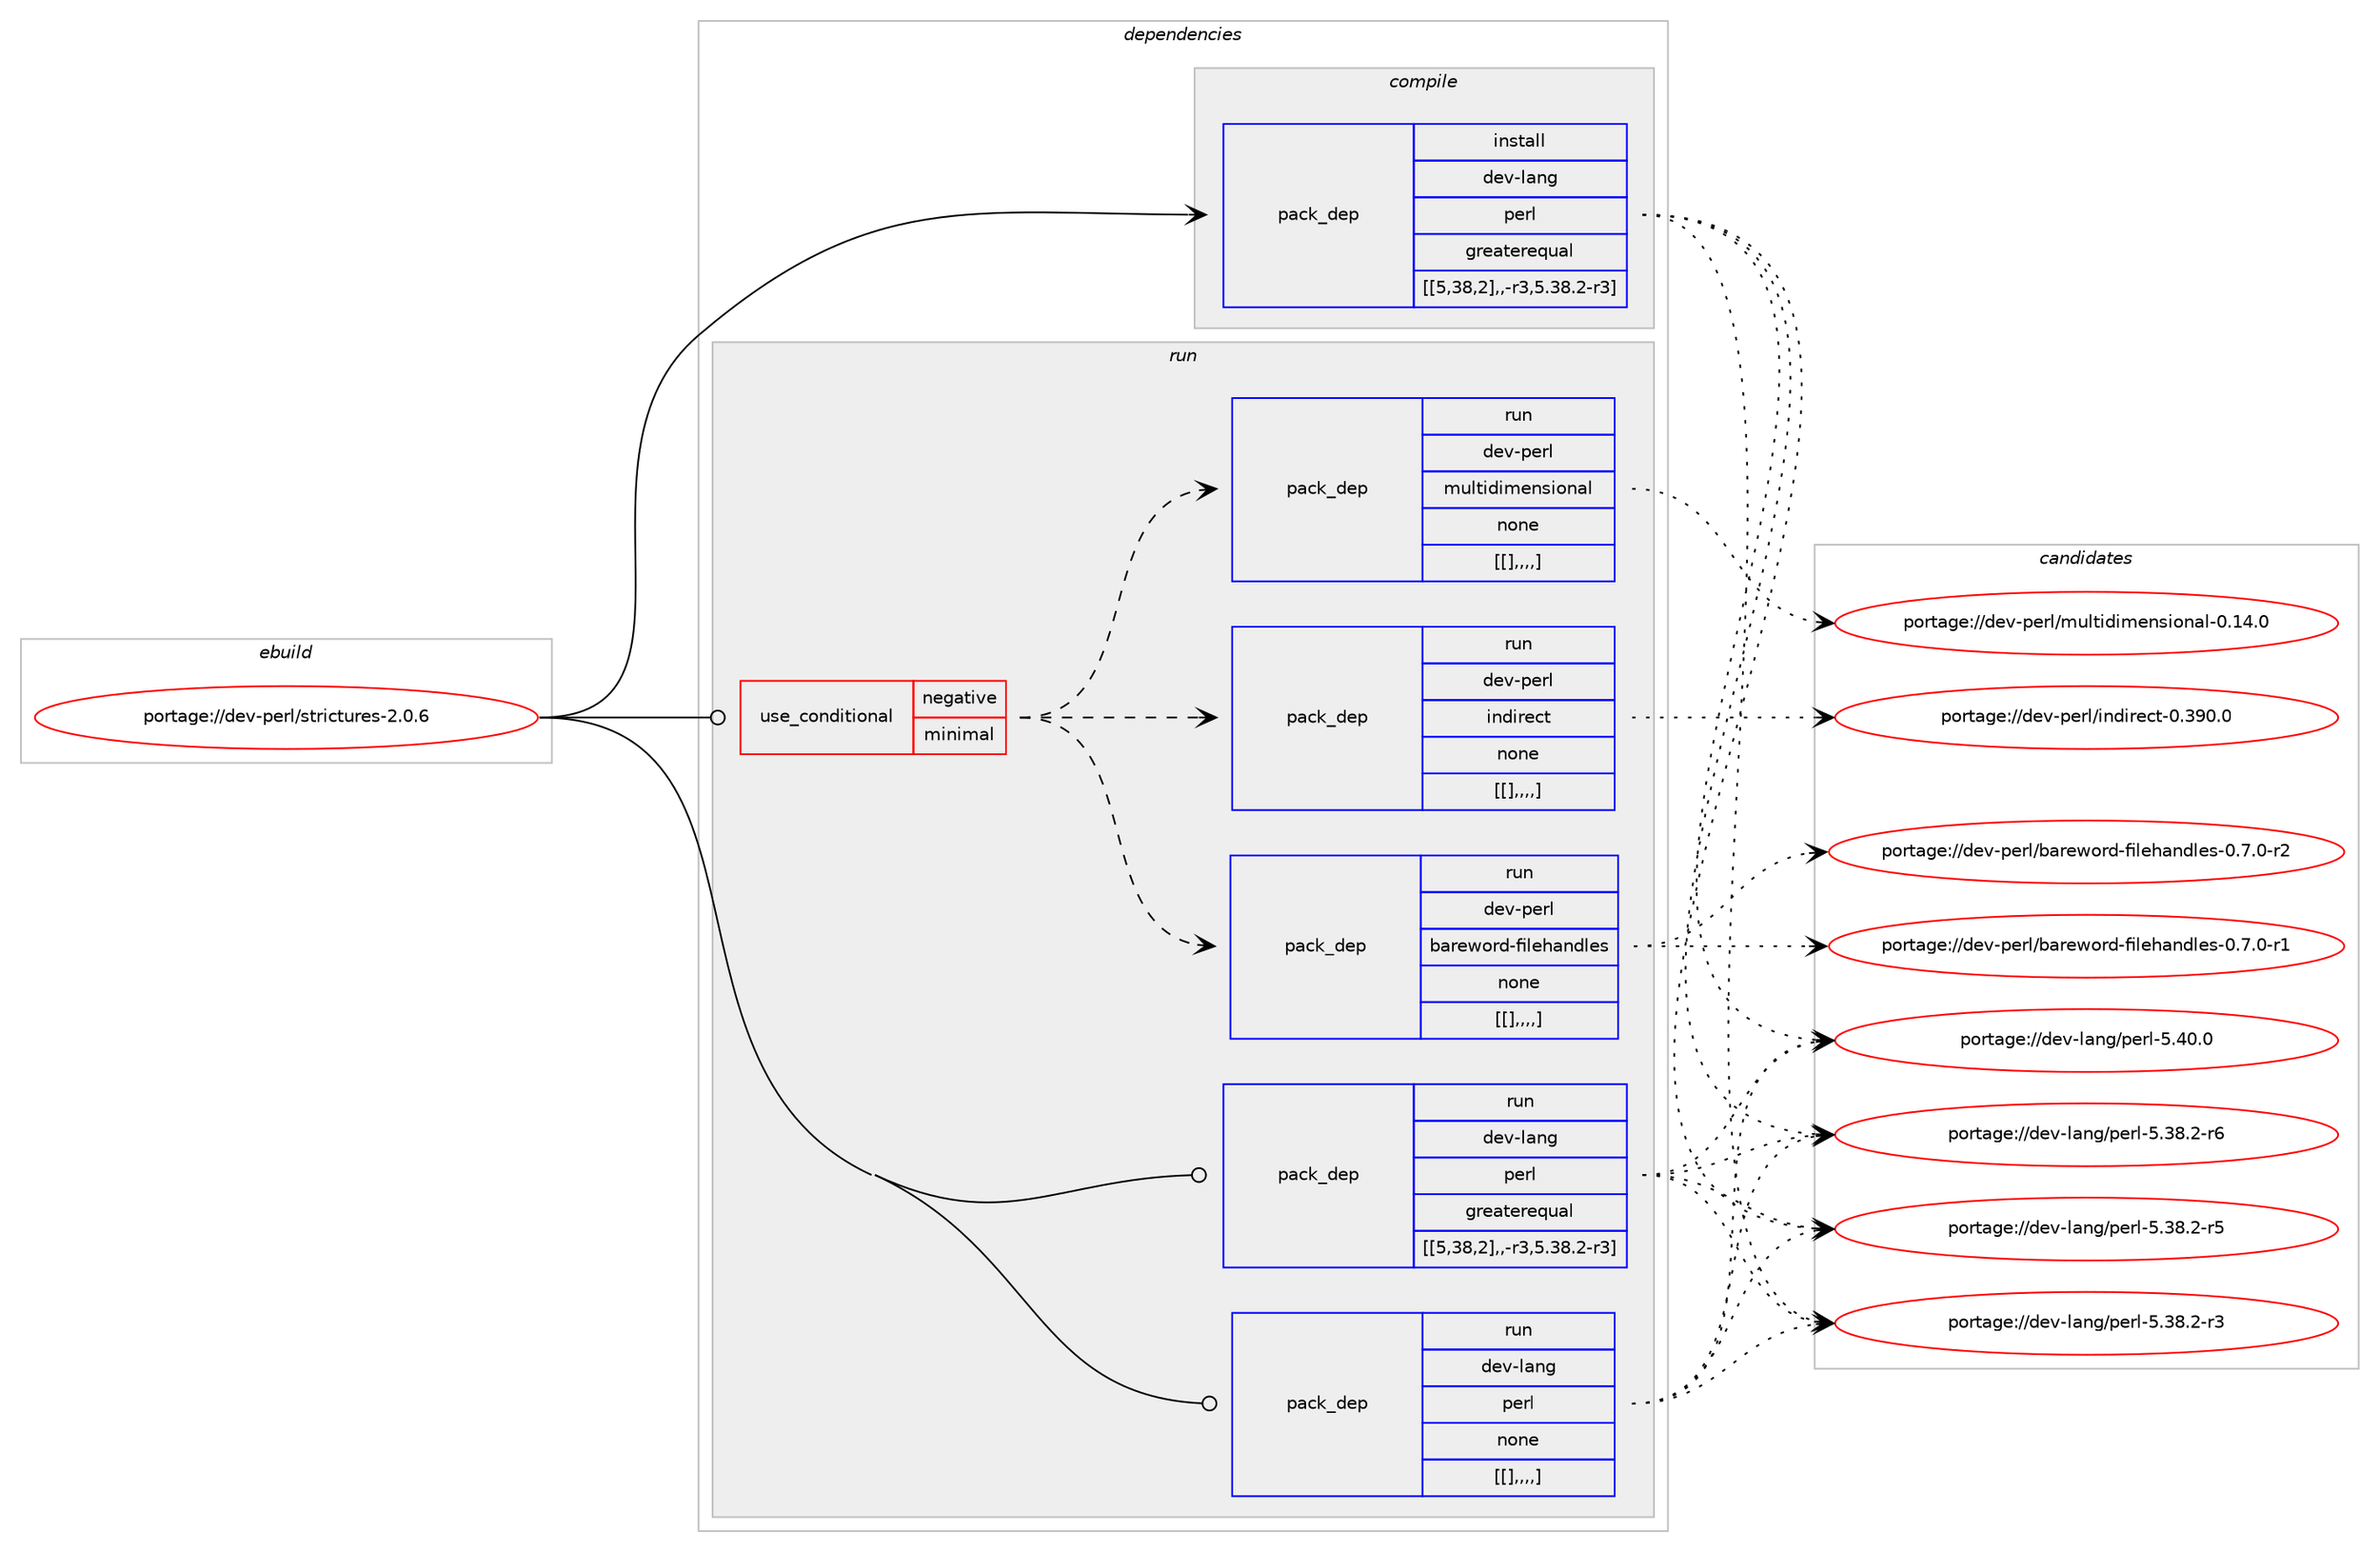 digraph prolog {

# *************
# Graph options
# *************

newrank=true;
concentrate=true;
compound=true;
graph [rankdir=LR,fontname=Helvetica,fontsize=10,ranksep=1.5];#, ranksep=2.5, nodesep=0.2];
edge  [arrowhead=vee];
node  [fontname=Helvetica,fontsize=10];

# **********
# The ebuild
# **********

subgraph cluster_leftcol {
color=gray;
label=<<i>ebuild</i>>;
id [label="portage://dev-perl/strictures-2.0.6", color=red, width=4, href="../dev-perl/strictures-2.0.6.svg"];
}

# ****************
# The dependencies
# ****************

subgraph cluster_midcol {
color=gray;
label=<<i>dependencies</i>>;
subgraph cluster_compile {
fillcolor="#eeeeee";
style=filled;
label=<<i>compile</i>>;
subgraph pack108675 {
dependency140480 [label=<<TABLE BORDER="0" CELLBORDER="1" CELLSPACING="0" CELLPADDING="4" WIDTH="220"><TR><TD ROWSPAN="6" CELLPADDING="30">pack_dep</TD></TR><TR><TD WIDTH="110">install</TD></TR><TR><TD>dev-lang</TD></TR><TR><TD>perl</TD></TR><TR><TD>greaterequal</TD></TR><TR><TD>[[5,38,2],,-r3,5.38.2-r3]</TD></TR></TABLE>>, shape=none, color=blue];
}
id:e -> dependency140480:w [weight=20,style="solid",arrowhead="vee"];
}
subgraph cluster_compileandrun {
fillcolor="#eeeeee";
style=filled;
label=<<i>compile and run</i>>;
}
subgraph cluster_run {
fillcolor="#eeeeee";
style=filled;
label=<<i>run</i>>;
subgraph cond30601 {
dependency140481 [label=<<TABLE BORDER="0" CELLBORDER="1" CELLSPACING="0" CELLPADDING="4"><TR><TD ROWSPAN="3" CELLPADDING="10">use_conditional</TD></TR><TR><TD>negative</TD></TR><TR><TD>minimal</TD></TR></TABLE>>, shape=none, color=red];
subgraph pack108676 {
dependency140482 [label=<<TABLE BORDER="0" CELLBORDER="1" CELLSPACING="0" CELLPADDING="4" WIDTH="220"><TR><TD ROWSPAN="6" CELLPADDING="30">pack_dep</TD></TR><TR><TD WIDTH="110">run</TD></TR><TR><TD>dev-perl</TD></TR><TR><TD>bareword-filehandles</TD></TR><TR><TD>none</TD></TR><TR><TD>[[],,,,]</TD></TR></TABLE>>, shape=none, color=blue];
}
dependency140481:e -> dependency140482:w [weight=20,style="dashed",arrowhead="vee"];
subgraph pack108677 {
dependency140483 [label=<<TABLE BORDER="0" CELLBORDER="1" CELLSPACING="0" CELLPADDING="4" WIDTH="220"><TR><TD ROWSPAN="6" CELLPADDING="30">pack_dep</TD></TR><TR><TD WIDTH="110">run</TD></TR><TR><TD>dev-perl</TD></TR><TR><TD>indirect</TD></TR><TR><TD>none</TD></TR><TR><TD>[[],,,,]</TD></TR></TABLE>>, shape=none, color=blue];
}
dependency140481:e -> dependency140483:w [weight=20,style="dashed",arrowhead="vee"];
subgraph pack108678 {
dependency140484 [label=<<TABLE BORDER="0" CELLBORDER="1" CELLSPACING="0" CELLPADDING="4" WIDTH="220"><TR><TD ROWSPAN="6" CELLPADDING="30">pack_dep</TD></TR><TR><TD WIDTH="110">run</TD></TR><TR><TD>dev-perl</TD></TR><TR><TD>multidimensional</TD></TR><TR><TD>none</TD></TR><TR><TD>[[],,,,]</TD></TR></TABLE>>, shape=none, color=blue];
}
dependency140481:e -> dependency140484:w [weight=20,style="dashed",arrowhead="vee"];
}
id:e -> dependency140481:w [weight=20,style="solid",arrowhead="odot"];
subgraph pack108679 {
dependency140485 [label=<<TABLE BORDER="0" CELLBORDER="1" CELLSPACING="0" CELLPADDING="4" WIDTH="220"><TR><TD ROWSPAN="6" CELLPADDING="30">pack_dep</TD></TR><TR><TD WIDTH="110">run</TD></TR><TR><TD>dev-lang</TD></TR><TR><TD>perl</TD></TR><TR><TD>greaterequal</TD></TR><TR><TD>[[5,38,2],,-r3,5.38.2-r3]</TD></TR></TABLE>>, shape=none, color=blue];
}
id:e -> dependency140485:w [weight=20,style="solid",arrowhead="odot"];
subgraph pack108680 {
dependency140486 [label=<<TABLE BORDER="0" CELLBORDER="1" CELLSPACING="0" CELLPADDING="4" WIDTH="220"><TR><TD ROWSPAN="6" CELLPADDING="30">pack_dep</TD></TR><TR><TD WIDTH="110">run</TD></TR><TR><TD>dev-lang</TD></TR><TR><TD>perl</TD></TR><TR><TD>none</TD></TR><TR><TD>[[],,,,]</TD></TR></TABLE>>, shape=none, color=blue];
}
id:e -> dependency140486:w [weight=20,style="solid",arrowhead="odot"];
}
}

# **************
# The candidates
# **************

subgraph cluster_choices {
rank=same;
color=gray;
label=<<i>candidates</i>>;

subgraph choice108675 {
color=black;
nodesep=1;
choice10010111845108971101034711210111410845534652484648 [label="portage://dev-lang/perl-5.40.0", color=red, width=4,href="../dev-lang/perl-5.40.0.svg"];
choice100101118451089711010347112101114108455346515646504511454 [label="portage://dev-lang/perl-5.38.2-r6", color=red, width=4,href="../dev-lang/perl-5.38.2-r6.svg"];
choice100101118451089711010347112101114108455346515646504511453 [label="portage://dev-lang/perl-5.38.2-r5", color=red, width=4,href="../dev-lang/perl-5.38.2-r5.svg"];
choice100101118451089711010347112101114108455346515646504511451 [label="portage://dev-lang/perl-5.38.2-r3", color=red, width=4,href="../dev-lang/perl-5.38.2-r3.svg"];
dependency140480:e -> choice10010111845108971101034711210111410845534652484648:w [style=dotted,weight="100"];
dependency140480:e -> choice100101118451089711010347112101114108455346515646504511454:w [style=dotted,weight="100"];
dependency140480:e -> choice100101118451089711010347112101114108455346515646504511453:w [style=dotted,weight="100"];
dependency140480:e -> choice100101118451089711010347112101114108455346515646504511451:w [style=dotted,weight="100"];
}
subgraph choice108676 {
color=black;
nodesep=1;
choice1001011184511210111410847989711410111911111410045102105108101104971101001081011154548465546484511450 [label="portage://dev-perl/bareword-filehandles-0.7.0-r2", color=red, width=4,href="../dev-perl/bareword-filehandles-0.7.0-r2.svg"];
choice1001011184511210111410847989711410111911111410045102105108101104971101001081011154548465546484511449 [label="portage://dev-perl/bareword-filehandles-0.7.0-r1", color=red, width=4,href="../dev-perl/bareword-filehandles-0.7.0-r1.svg"];
dependency140482:e -> choice1001011184511210111410847989711410111911111410045102105108101104971101001081011154548465546484511450:w [style=dotted,weight="100"];
dependency140482:e -> choice1001011184511210111410847989711410111911111410045102105108101104971101001081011154548465546484511449:w [style=dotted,weight="100"];
}
subgraph choice108677 {
color=black;
nodesep=1;
choice1001011184511210111410847105110100105114101991164548465157484648 [label="portage://dev-perl/indirect-0.390.0", color=red, width=4,href="../dev-perl/indirect-0.390.0.svg"];
dependency140483:e -> choice1001011184511210111410847105110100105114101991164548465157484648:w [style=dotted,weight="100"];
}
subgraph choice108678 {
color=black;
nodesep=1;
choice10010111845112101114108471091171081161051001051091011101151051111109710845484649524648 [label="portage://dev-perl/multidimensional-0.14.0", color=red, width=4,href="../dev-perl/multidimensional-0.14.0.svg"];
dependency140484:e -> choice10010111845112101114108471091171081161051001051091011101151051111109710845484649524648:w [style=dotted,weight="100"];
}
subgraph choice108679 {
color=black;
nodesep=1;
choice10010111845108971101034711210111410845534652484648 [label="portage://dev-lang/perl-5.40.0", color=red, width=4,href="../dev-lang/perl-5.40.0.svg"];
choice100101118451089711010347112101114108455346515646504511454 [label="portage://dev-lang/perl-5.38.2-r6", color=red, width=4,href="../dev-lang/perl-5.38.2-r6.svg"];
choice100101118451089711010347112101114108455346515646504511453 [label="portage://dev-lang/perl-5.38.2-r5", color=red, width=4,href="../dev-lang/perl-5.38.2-r5.svg"];
choice100101118451089711010347112101114108455346515646504511451 [label="portage://dev-lang/perl-5.38.2-r3", color=red, width=4,href="../dev-lang/perl-5.38.2-r3.svg"];
dependency140485:e -> choice10010111845108971101034711210111410845534652484648:w [style=dotted,weight="100"];
dependency140485:e -> choice100101118451089711010347112101114108455346515646504511454:w [style=dotted,weight="100"];
dependency140485:e -> choice100101118451089711010347112101114108455346515646504511453:w [style=dotted,weight="100"];
dependency140485:e -> choice100101118451089711010347112101114108455346515646504511451:w [style=dotted,weight="100"];
}
subgraph choice108680 {
color=black;
nodesep=1;
choice10010111845108971101034711210111410845534652484648 [label="portage://dev-lang/perl-5.40.0", color=red, width=4,href="../dev-lang/perl-5.40.0.svg"];
choice100101118451089711010347112101114108455346515646504511454 [label="portage://dev-lang/perl-5.38.2-r6", color=red, width=4,href="../dev-lang/perl-5.38.2-r6.svg"];
choice100101118451089711010347112101114108455346515646504511453 [label="portage://dev-lang/perl-5.38.2-r5", color=red, width=4,href="../dev-lang/perl-5.38.2-r5.svg"];
choice100101118451089711010347112101114108455346515646504511451 [label="portage://dev-lang/perl-5.38.2-r3", color=red, width=4,href="../dev-lang/perl-5.38.2-r3.svg"];
dependency140486:e -> choice10010111845108971101034711210111410845534652484648:w [style=dotted,weight="100"];
dependency140486:e -> choice100101118451089711010347112101114108455346515646504511454:w [style=dotted,weight="100"];
dependency140486:e -> choice100101118451089711010347112101114108455346515646504511453:w [style=dotted,weight="100"];
dependency140486:e -> choice100101118451089711010347112101114108455346515646504511451:w [style=dotted,weight="100"];
}
}

}
